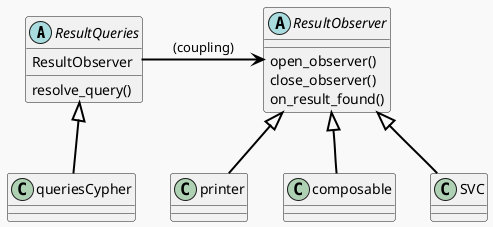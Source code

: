 @startuml resultQueries-resultObserver
skinparam packageStyle rectangle
skinparam shadowing false
skinparam backgroundColor #F9F9F9
skinparam packageBackgroundColor #DDDDDD
skinparam packageBorderColor #000000
skinparam arrowColor #000000
skinparam arrowThickness 2

abstract class ResultQueries {
    ResultObserver
    resolve_query()
}
abstract class ResultObserver {
    open_observer()
    close_observer()
    on_result_found()
}
class queriesCypher
class printer
class composable
class SVC

ResultQueries <|-- queriesCypher   

ResultObserver <|-- printer
ResultObserver <|-- composable
ResultObserver <|-- SVC

ResultQueries -> ResultObserver : (coupling)
@enduml